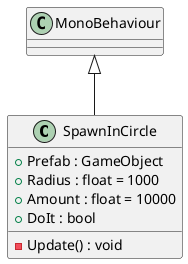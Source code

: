 @startuml
class SpawnInCircle {
    + Prefab : GameObject
    + Radius : float = 1000
    + Amount : float = 10000
    + DoIt : bool
    - Update() : void
}
MonoBehaviour <|-- SpawnInCircle
@enduml
